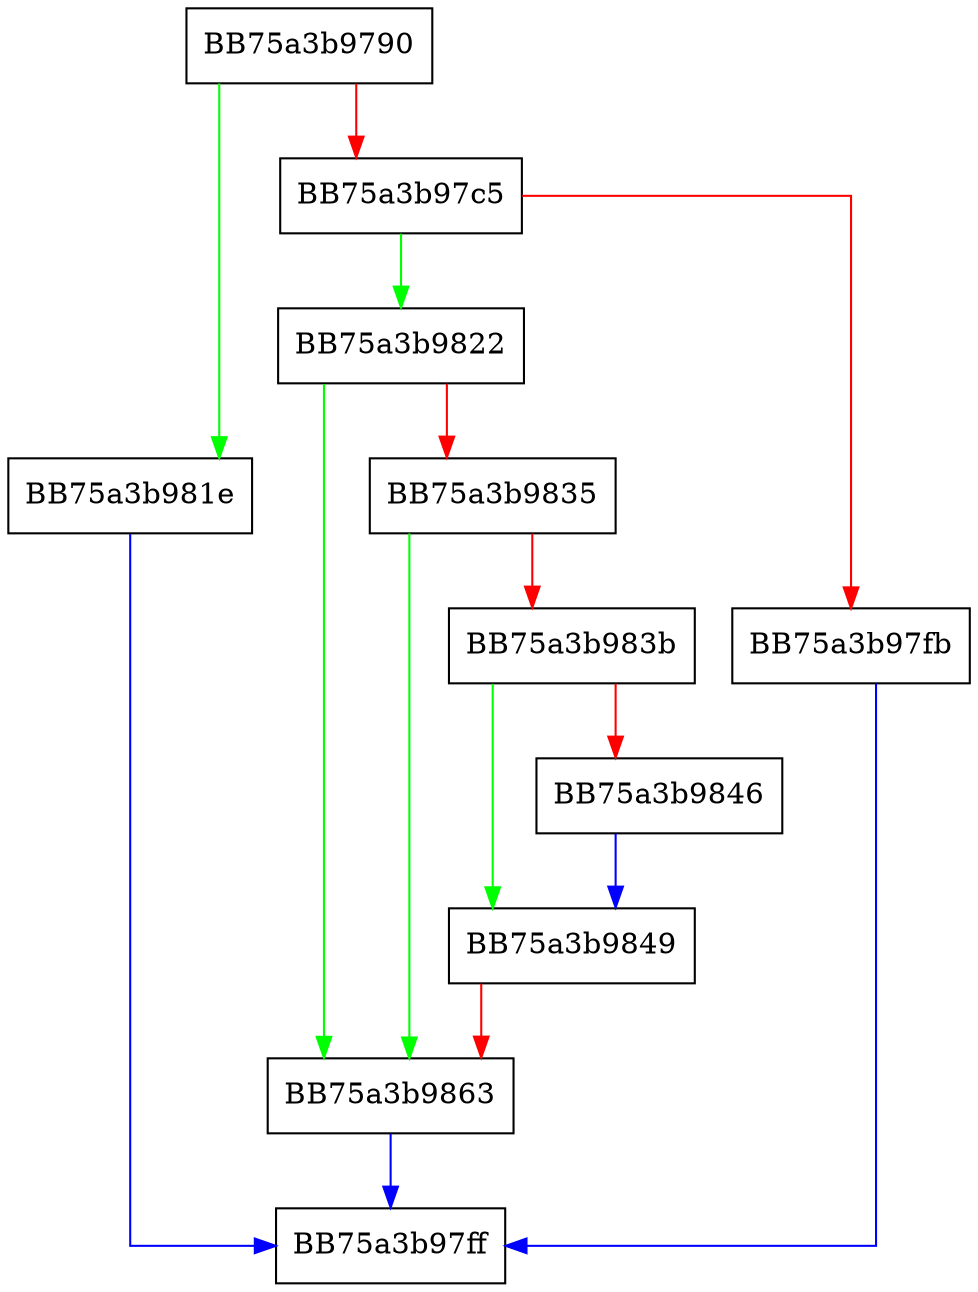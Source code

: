 digraph GetFsExportByName {
  node [shape="box"];
  graph [splines=ortho];
  BB75a3b9790 -> BB75a3b981e [color="green"];
  BB75a3b9790 -> BB75a3b97c5 [color="red"];
  BB75a3b97c5 -> BB75a3b9822 [color="green"];
  BB75a3b97c5 -> BB75a3b97fb [color="red"];
  BB75a3b97fb -> BB75a3b97ff [color="blue"];
  BB75a3b981e -> BB75a3b97ff [color="blue"];
  BB75a3b9822 -> BB75a3b9863 [color="green"];
  BB75a3b9822 -> BB75a3b9835 [color="red"];
  BB75a3b9835 -> BB75a3b9863 [color="green"];
  BB75a3b9835 -> BB75a3b983b [color="red"];
  BB75a3b983b -> BB75a3b9849 [color="green"];
  BB75a3b983b -> BB75a3b9846 [color="red"];
  BB75a3b9846 -> BB75a3b9849 [color="blue"];
  BB75a3b9849 -> BB75a3b9863 [color="red"];
  BB75a3b9863 -> BB75a3b97ff [color="blue"];
}